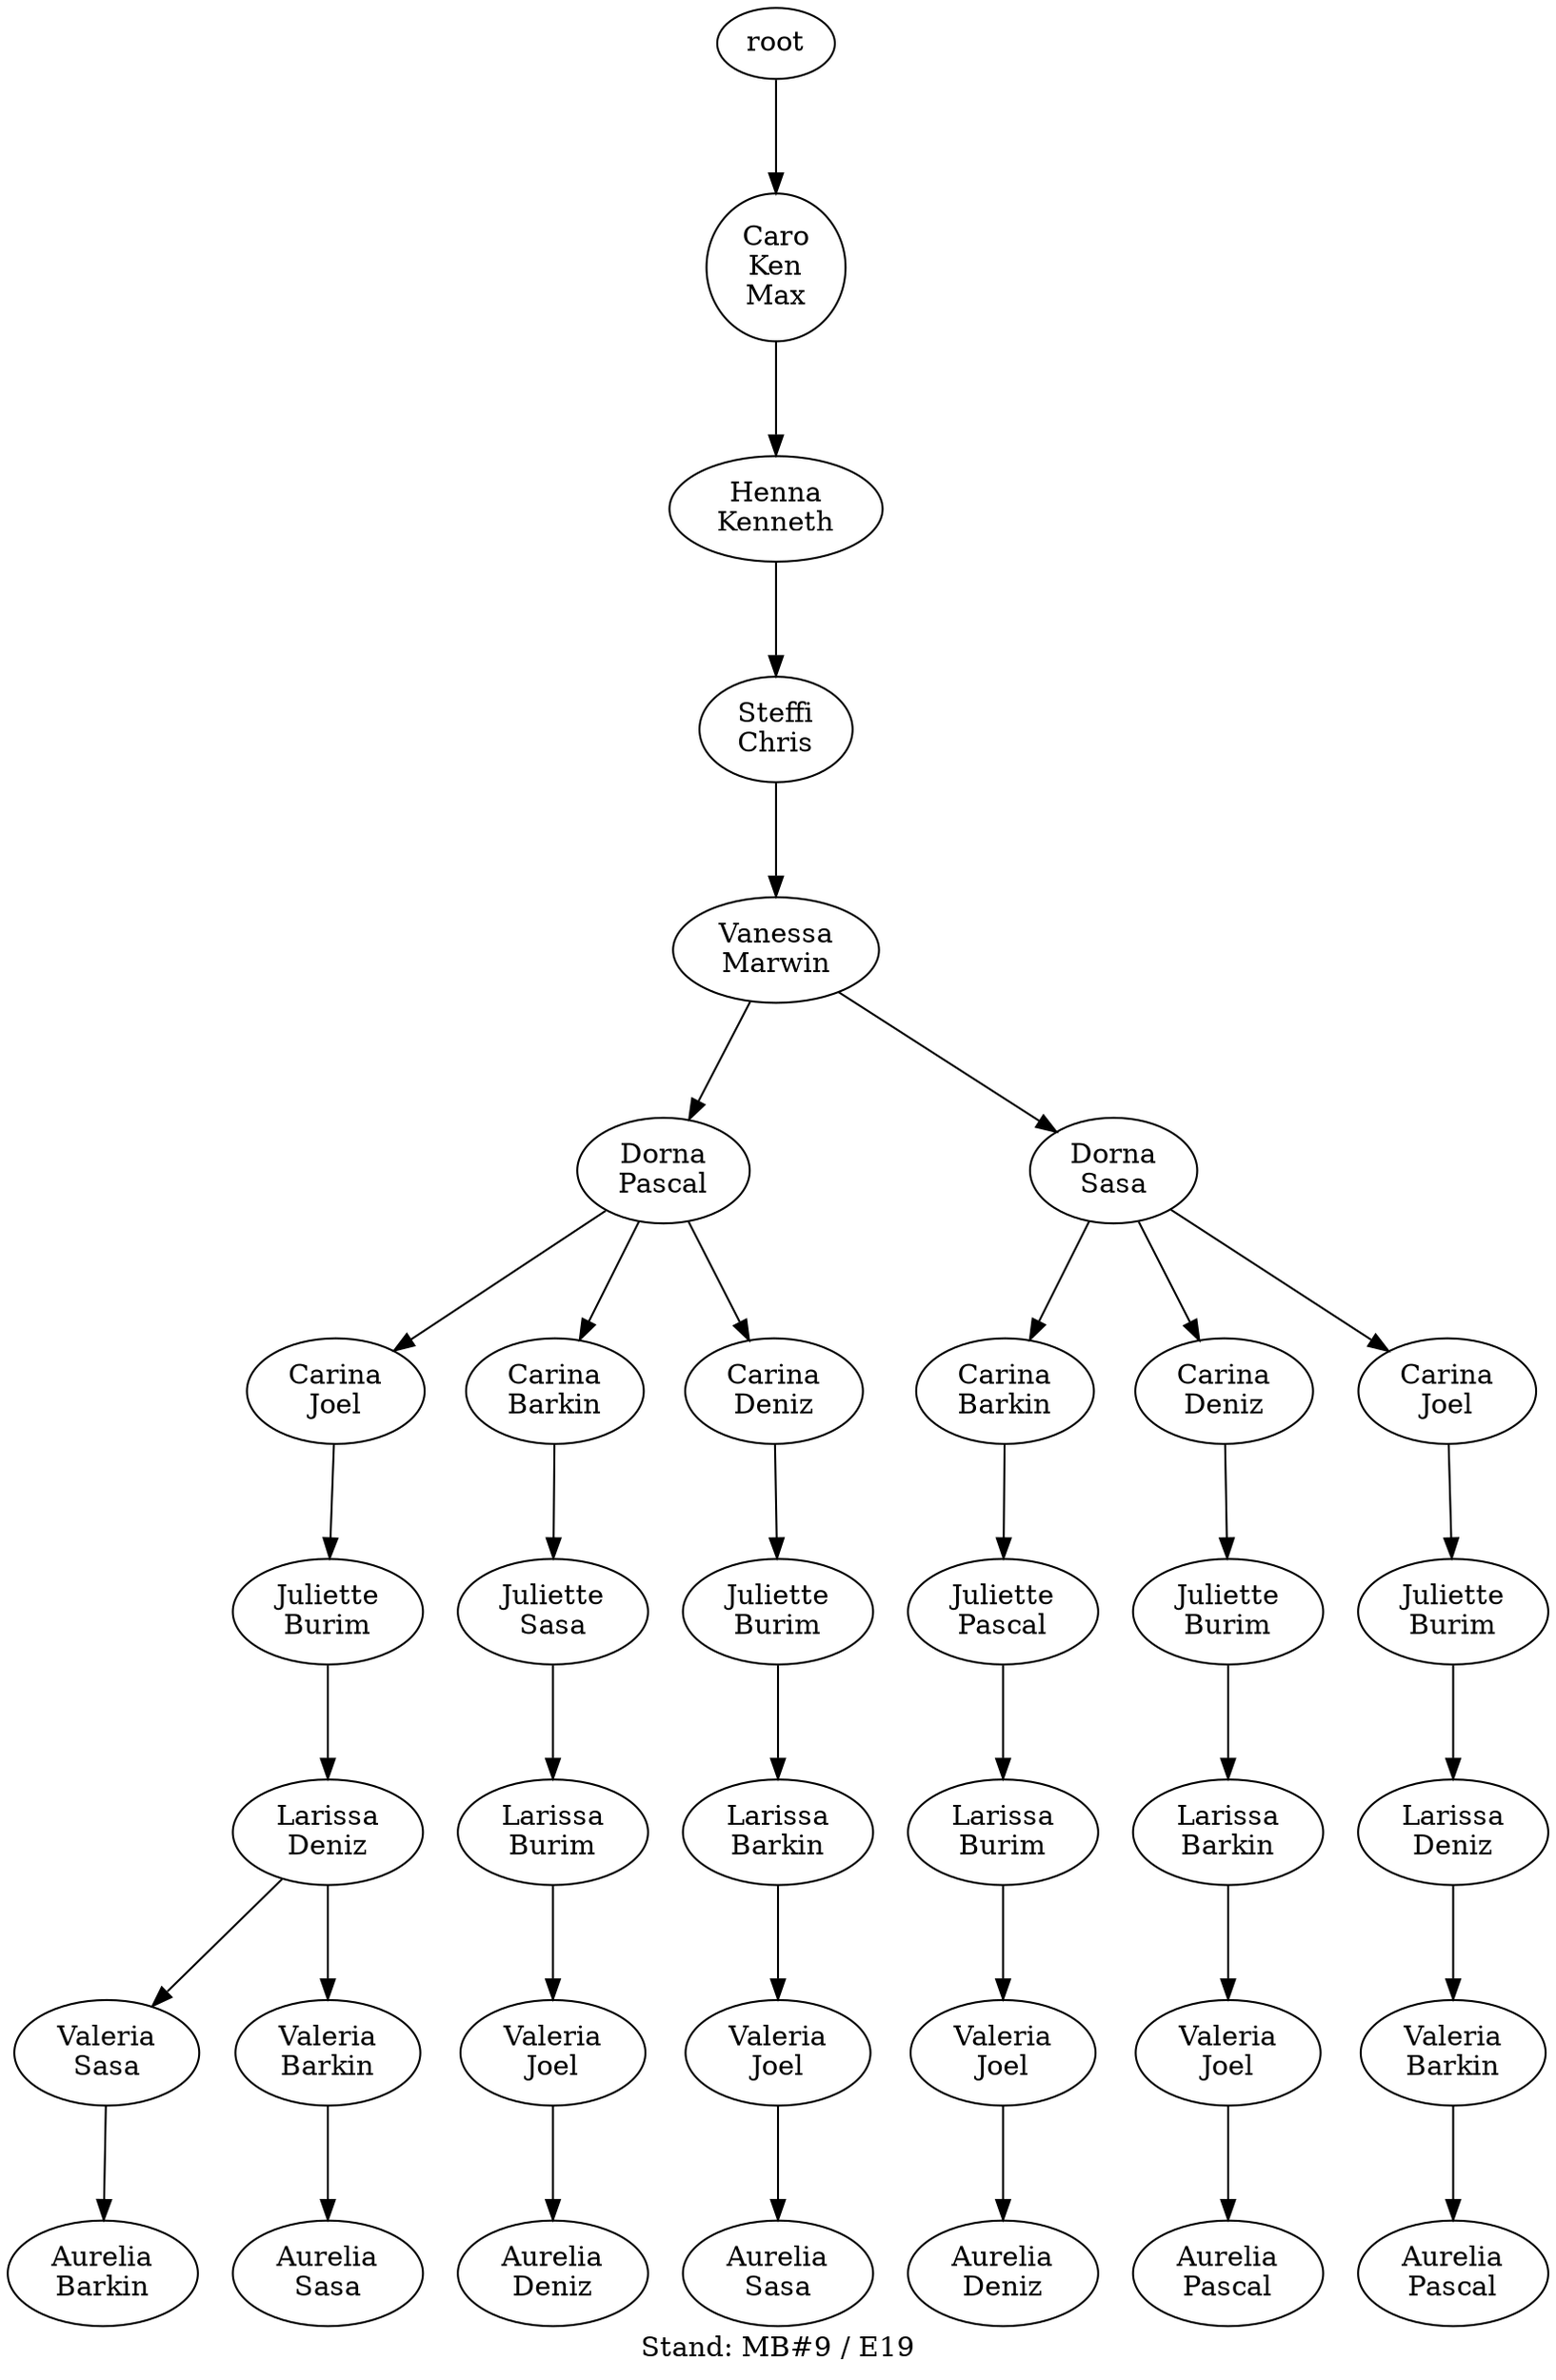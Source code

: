 digraph D { labelloc="b"; label="Stand: MB#9 / E19"; ranksep=0.8;
"root/5,7"[label="Caro\nKen\nMax"]
"root" -> "root/5,7";
"root/5,7/6"[label="Henna\nKenneth"]
"root/5,7" -> "root/5,7/6";
"root/5,7/6/2"[label="Steffi\nChris"]
"root/5,7/6" -> "root/5,7/6/2";
"root/5,7/6/2/10"[label="Vanessa\nMarwin"]
"root/5,7/6/2" -> "root/5,7/6/2/10";
"root/5,7/6/2/10/8"[label="Dorna\nPascal"]
"root/5,7/6/2/10" -> "root/5,7/6/2/10/8";
"root/5,7/6/2/10/8/4"[label="Carina\nJoel"]
"root/5,7/6/2/10/8" -> "root/5,7/6/2/10/8/4";
"root/5,7/6/2/10/8/4/1"[label="Juliette\nBurim"]
"root/5,7/6/2/10/8/4" -> "root/5,7/6/2/10/8/4/1";
"root/5,7/6/2/10/8/4/1/3"[label="Larissa\nDeniz"]
"root/5,7/6/2/10/8/4/1" -> "root/5,7/6/2/10/8/4/1/3";
"root/5,7/6/2/10/8/4/1/3/9"[label="Valeria\nSasa"]
"root/5,7/6/2/10/8/4/1/3" -> "root/5,7/6/2/10/8/4/1/3/9";
"root/5,7/6/2/10/8/4/1/3/9/0"[label="Aurelia\nBarkin"]
"root/5,7/6/2/10/8/4/1/3/9" -> "root/5,7/6/2/10/8/4/1/3/9/0";
"root/5,7/6/2/10/9"[label="Dorna\nSasa"]
"root/5,7/6/2/10" -> "root/5,7/6/2/10/9";
"root/5,7/6/2/10/9/0"[label="Carina\nBarkin"]
"root/5,7/6/2/10/9" -> "root/5,7/6/2/10/9/0";
"root/5,7/6/2/10/9/0/8"[label="Juliette\nPascal"]
"root/5,7/6/2/10/9/0" -> "root/5,7/6/2/10/9/0/8";
"root/5,7/6/2/10/9/0/8/1"[label="Larissa\nBurim"]
"root/5,7/6/2/10/9/0/8" -> "root/5,7/6/2/10/9/0/8/1";
"root/5,7/6/2/10/9/0/8/1/4"[label="Valeria\nJoel"]
"root/5,7/6/2/10/9/0/8/1" -> "root/5,7/6/2/10/9/0/8/1/4";
"root/5,7/6/2/10/9/0/8/1/4/3"[label="Aurelia\nDeniz"]
"root/5,7/6/2/10/9/0/8/1/4" -> "root/5,7/6/2/10/9/0/8/1/4/3";
"root/5,7/6/2/10/8/0"[label="Carina\nBarkin"]
"root/5,7/6/2/10/8" -> "root/5,7/6/2/10/8/0";
"root/5,7/6/2/10/8/0/9"[label="Juliette\nSasa"]
"root/5,7/6/2/10/8/0" -> "root/5,7/6/2/10/8/0/9";
"root/5,7/6/2/10/8/0/9/1"[label="Larissa\nBurim"]
"root/5,7/6/2/10/8/0/9" -> "root/5,7/6/2/10/8/0/9/1";
"root/5,7/6/2/10/8/0/9/1/4"[label="Valeria\nJoel"]
"root/5,7/6/2/10/8/0/9/1" -> "root/5,7/6/2/10/8/0/9/1/4";
"root/5,7/6/2/10/8/0/9/1/4/3"[label="Aurelia\nDeniz"]
"root/5,7/6/2/10/8/0/9/1/4" -> "root/5,7/6/2/10/8/0/9/1/4/3";
"root/5,7/6/2/10/9/3"[label="Carina\nDeniz"]
"root/5,7/6/2/10/9" -> "root/5,7/6/2/10/9/3";
"root/5,7/6/2/10/9/3/1"[label="Juliette\nBurim"]
"root/5,7/6/2/10/9/3" -> "root/5,7/6/2/10/9/3/1";
"root/5,7/6/2/10/9/3/1/0"[label="Larissa\nBarkin"]
"root/5,7/6/2/10/9/3/1" -> "root/5,7/6/2/10/9/3/1/0";
"root/5,7/6/2/10/9/3/1/0/4"[label="Valeria\nJoel"]
"root/5,7/6/2/10/9/3/1/0" -> "root/5,7/6/2/10/9/3/1/0/4";
"root/5,7/6/2/10/9/3/1/0/4/8"[label="Aurelia\nPascal"]
"root/5,7/6/2/10/9/3/1/0/4" -> "root/5,7/6/2/10/9/3/1/0/4/8";
"root/5,7/6/2/10/8/3"[label="Carina\nDeniz"]
"root/5,7/6/2/10/8" -> "root/5,7/6/2/10/8/3";
"root/5,7/6/2/10/8/3/1"[label="Juliette\nBurim"]
"root/5,7/6/2/10/8/3" -> "root/5,7/6/2/10/8/3/1";
"root/5,7/6/2/10/8/3/1/0"[label="Larissa\nBarkin"]
"root/5,7/6/2/10/8/3/1" -> "root/5,7/6/2/10/8/3/1/0";
"root/5,7/6/2/10/8/3/1/0/4"[label="Valeria\nJoel"]
"root/5,7/6/2/10/8/3/1/0" -> "root/5,7/6/2/10/8/3/1/0/4";
"root/5,7/6/2/10/8/3/1/0/4/9"[label="Aurelia\nSasa"]
"root/5,7/6/2/10/8/3/1/0/4" -> "root/5,7/6/2/10/8/3/1/0/4/9";
"root/5,7/6/2/10/9/4"[label="Carina\nJoel"]
"root/5,7/6/2/10/9" -> "root/5,7/6/2/10/9/4";
"root/5,7/6/2/10/9/4/1"[label="Juliette\nBurim"]
"root/5,7/6/2/10/9/4" -> "root/5,7/6/2/10/9/4/1";
"root/5,7/6/2/10/9/4/1/3"[label="Larissa\nDeniz"]
"root/5,7/6/2/10/9/4/1" -> "root/5,7/6/2/10/9/4/1/3";
"root/5,7/6/2/10/9/4/1/3/0"[label="Valeria\nBarkin"]
"root/5,7/6/2/10/9/4/1/3" -> "root/5,7/6/2/10/9/4/1/3/0";
"root/5,7/6/2/10/9/4/1/3/0/8"[label="Aurelia\nPascal"]
"root/5,7/6/2/10/9/4/1/3/0" -> "root/5,7/6/2/10/9/4/1/3/0/8";
"root/5,7/6/2/10/8/4/1/3/0"[label="Valeria\nBarkin"]
"root/5,7/6/2/10/8/4/1/3" -> "root/5,7/6/2/10/8/4/1/3/0";
"root/5,7/6/2/10/8/4/1/3/0/9"[label="Aurelia\nSasa"]
"root/5,7/6/2/10/8/4/1/3/0" -> "root/5,7/6/2/10/8/4/1/3/0/9";
}

